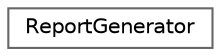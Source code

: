 digraph "Graphical Class Hierarchy"
{
 // LATEX_PDF_SIZE
  bgcolor="transparent";
  edge [fontname=Helvetica,fontsize=10,labelfontname=Helvetica,labelfontsize=10];
  node [fontname=Helvetica,fontsize=10,shape=box,height=0.2,width=0.4];
  rankdir="LR";
  Node0 [id="Node000000",label="ReportGenerator",height=0.2,width=0.4,color="grey40", fillcolor="white", style="filled",URL="$class_report_generator.html",tooltip="Provides functionality to generate various types of reports based on expenses and categories."];
}
